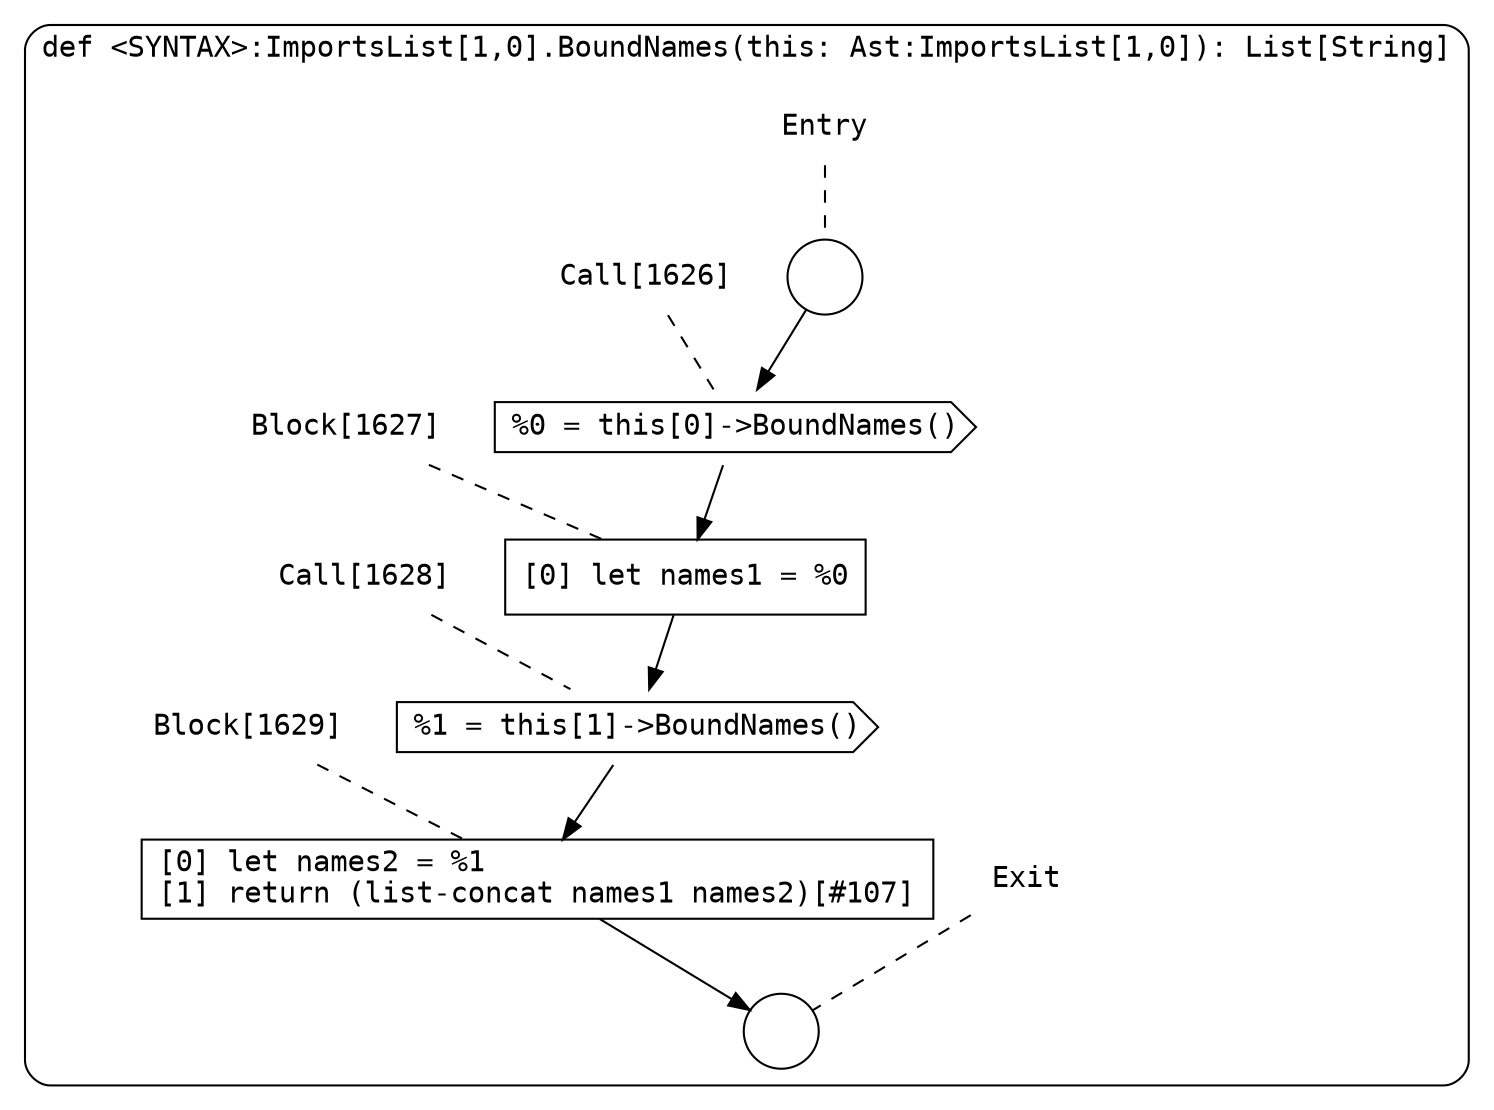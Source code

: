 digraph {
  graph [fontname = "Consolas"]
  node [fontname = "Consolas"]
  edge [fontname = "Consolas"]
  subgraph cluster225 {
    label = "def <SYNTAX>:ImportsList[1,0].BoundNames(this: Ast:ImportsList[1,0]): List[String]"
    style = rounded
    cluster225_entry_name [shape=none, label=<<font color="black">Entry</font>>]
    cluster225_entry_name -> cluster225_entry [arrowhead=none, color="black", style=dashed]
    cluster225_entry [shape=circle label=" " color="black" fillcolor="white" style=filled]
    cluster225_entry -> node1626 [color="black"]
    cluster225_exit_name [shape=none, label=<<font color="black">Exit</font>>]
    cluster225_exit_name -> cluster225_exit [arrowhead=none, color="black", style=dashed]
    cluster225_exit [shape=circle label=" " color="black" fillcolor="white" style=filled]
    node1626_name [shape=none, label=<<font color="black">Call[1626]</font>>]
    node1626_name -> node1626 [arrowhead=none, color="black", style=dashed]
    node1626 [shape=cds, label=<<font color="black">%0 = this[0]-&gt;BoundNames()</font>> color="black" fillcolor="white", style=filled]
    node1626 -> node1627 [color="black"]
    node1627_name [shape=none, label=<<font color="black">Block[1627]</font>>]
    node1627_name -> node1627 [arrowhead=none, color="black", style=dashed]
    node1627 [shape=box, label=<<font color="black">[0] let names1 = %0<BR ALIGN="LEFT"/></font>> color="black" fillcolor="white", style=filled]
    node1627 -> node1628 [color="black"]
    node1628_name [shape=none, label=<<font color="black">Call[1628]</font>>]
    node1628_name -> node1628 [arrowhead=none, color="black", style=dashed]
    node1628 [shape=cds, label=<<font color="black">%1 = this[1]-&gt;BoundNames()</font>> color="black" fillcolor="white", style=filled]
    node1628 -> node1629 [color="black"]
    node1629_name [shape=none, label=<<font color="black">Block[1629]</font>>]
    node1629_name -> node1629 [arrowhead=none, color="black", style=dashed]
    node1629 [shape=box, label=<<font color="black">[0] let names2 = %1<BR ALIGN="LEFT"/>[1] return (list-concat names1 names2)[#107]<BR ALIGN="LEFT"/></font>> color="black" fillcolor="white", style=filled]
    node1629 -> cluster225_exit [color="black"]
  }
}